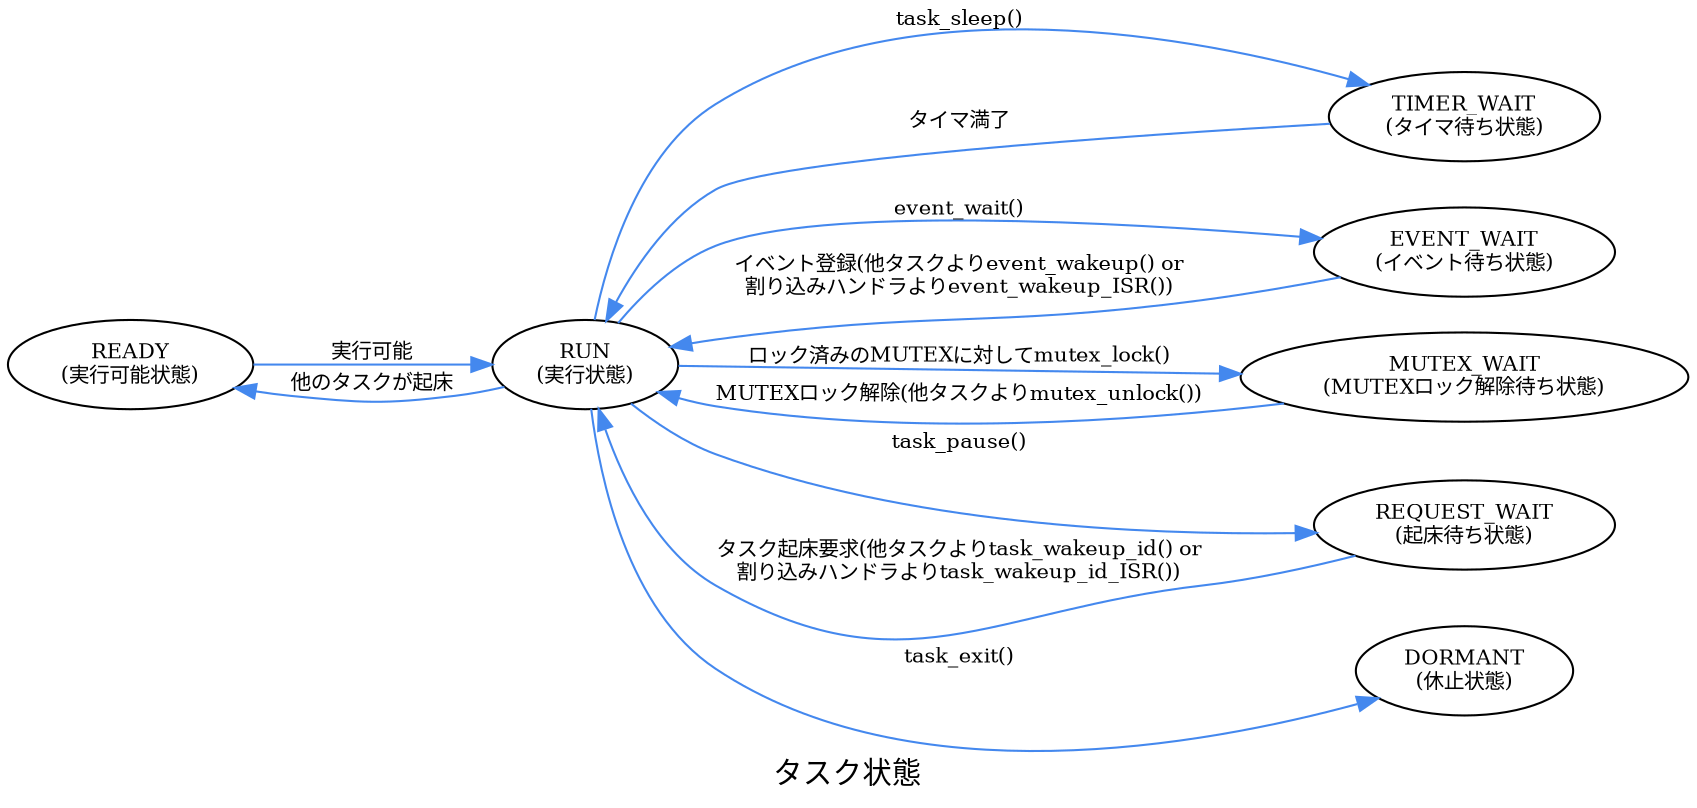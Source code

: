 // タスク状態

digraph task_status {
	graph [
		charset = "UTF-8",
		label = "タスク状態",
		layout = dot,
		//layout = circo
		//layout = neato
		//layout = fdp
		//layout = sfdp
		rankdir = LR,
		//rankdir = TB,
	];

	node [
		fontsize = 10,
	];

	edge [
		fontsize = 10,
		color = "#4488EE",
		labelfloat = false,
	];

	ready [label = "READY\n(実行可能状態)"];
	run [label = "RUN\n(実行状態)"];
	timer_wait [label = "TIMER_WAIT\n(タイマ待ち状態)"];
	event_wait [label = "EVENT_WAIT\n(イベント待ち状態)"];
	mutex_wait [label = "MUTEX_WAIT\n(MUTEXロック解除待ち状態)"];
	request_wait [label = "REQUEST_WAIT\n(起床待ち状態)"];
	dormant [label = "DORMANT\n(休止状態)"];

	ready -> run [label = "実行可能"];
	run -> ready [label = "他のタスクが起床"];
	run -> timer_wait [label = "task_sleep()"];
	run -> event_wait [label = "event_wait()"];
	run -> mutex_wait [label = "ロック済みのMUTEXに対してmutex_lock()"];
	run -> request_wait [label = "task_pause()"];
	run -> dormant [label = "task_exit()"];
	timer_wait -> run [label = "タイマ満了"];
	event_wait -> run [label = "イベント登録(他タスクよりevent_wakeup() or\n割り込みハンドラよりevent_wakeup_ISR())"];
	mutex_wait -> run [label = "MUTEXロック解除(他タスクよりmutex_unlock())"];
	request_wait -> run [label = "タスク起床要求(他タスクよりtask_wakeup_id() or\n割り込みハンドラよりtask_wakeup_id_ISR())"];
}
